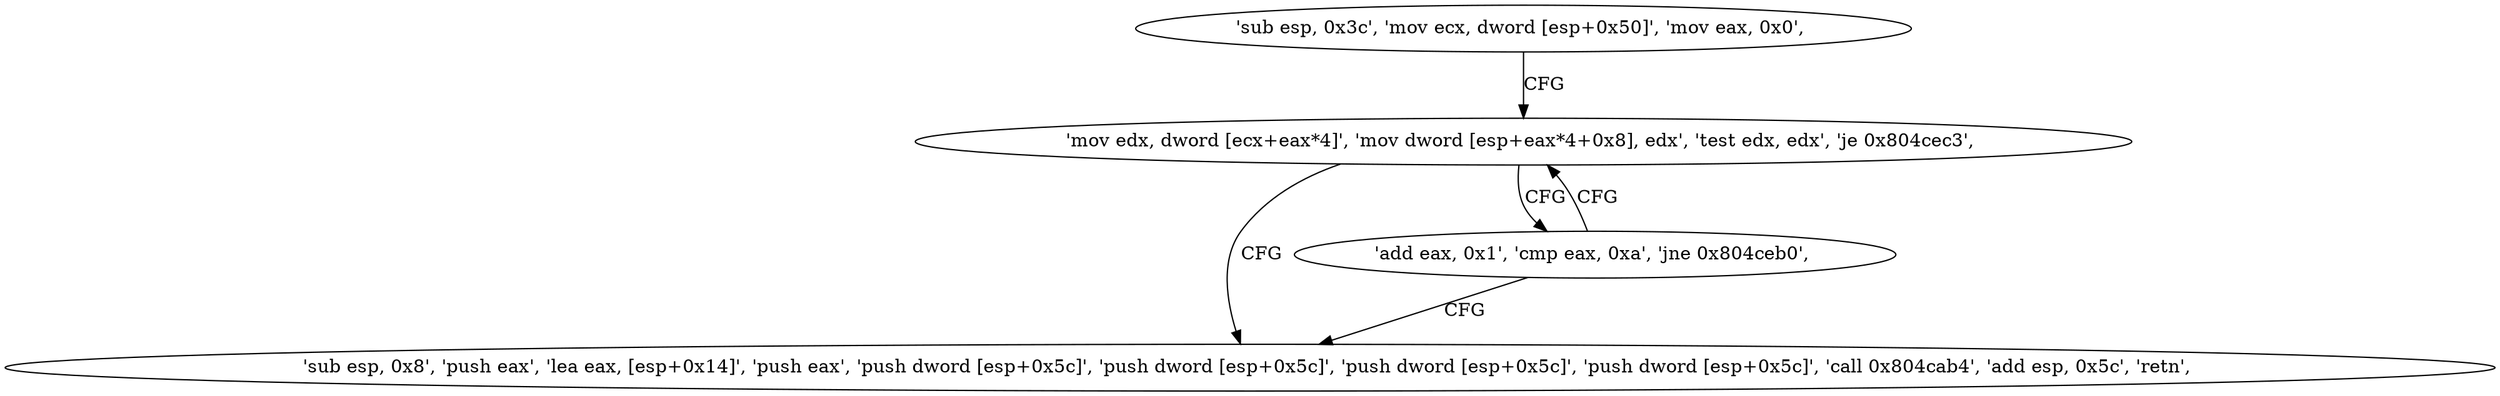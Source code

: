 digraph "func" {
"134532772" [label = "'sub esp, 0x3c', 'mov ecx, dword [esp+0x50]', 'mov eax, 0x0', " ]
"134532784" [label = "'mov edx, dword [ecx+eax*4]', 'mov dword [esp+eax*4+0x8], edx', 'test edx, edx', 'je 0x804cec3', " ]
"134532803" [label = "'sub esp, 0x8', 'push eax', 'lea eax, [esp+0x14]', 'push eax', 'push dword [esp+0x5c]', 'push dword [esp+0x5c]', 'push dword [esp+0x5c]', 'push dword [esp+0x5c]', 'call 0x804cab4', 'add esp, 0x5c', 'retn', " ]
"134532795" [label = "'add eax, 0x1', 'cmp eax, 0xa', 'jne 0x804ceb0', " ]
"134532772" -> "134532784" [ label = "CFG" ]
"134532784" -> "134532803" [ label = "CFG" ]
"134532784" -> "134532795" [ label = "CFG" ]
"134532795" -> "134532784" [ label = "CFG" ]
"134532795" -> "134532803" [ label = "CFG" ]
}
